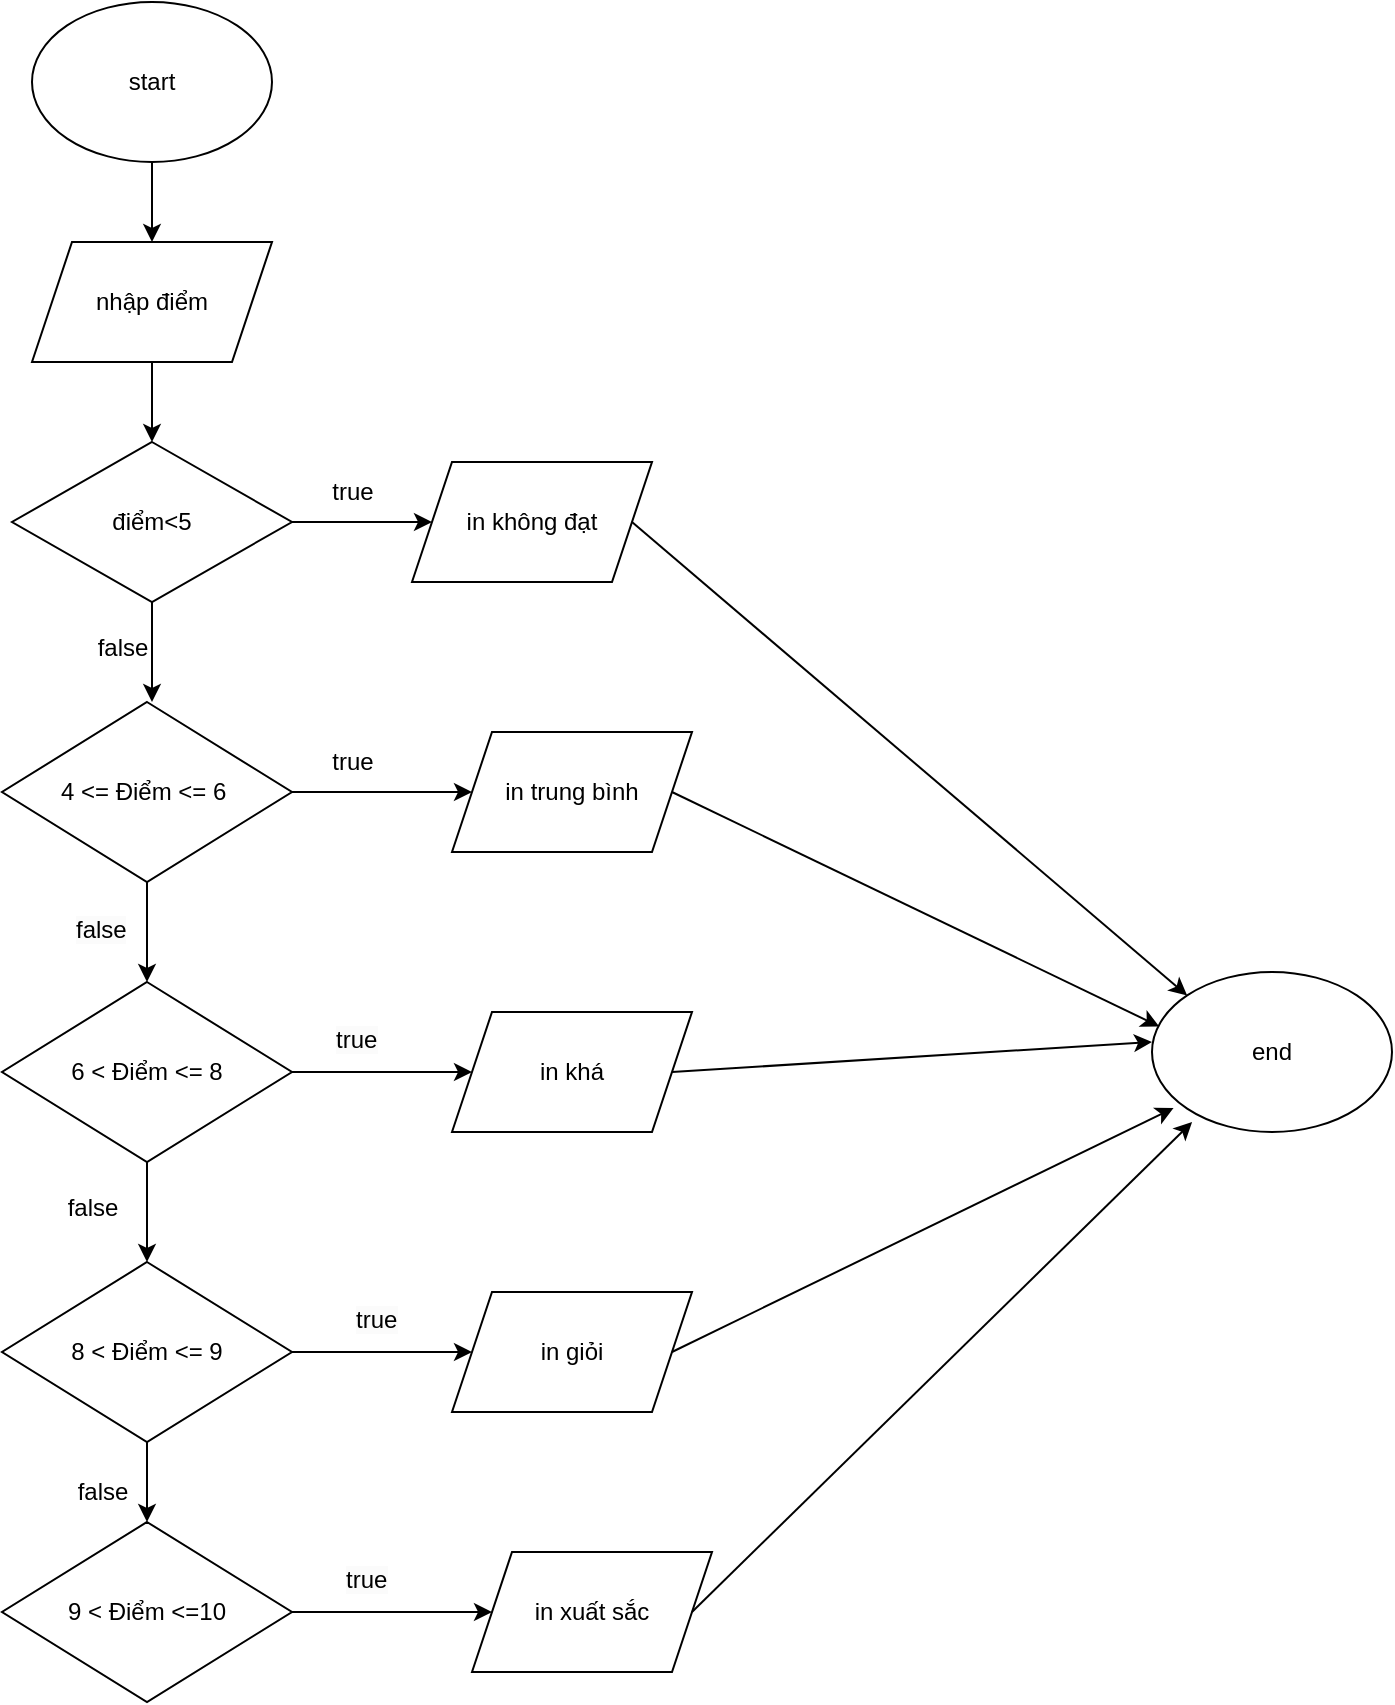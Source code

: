 <mxfile version="24.7.17">
  <diagram name="Page-1" id="wGMy6mzJ9Dgak4k0ppEi">
    <mxGraphModel dx="1276" dy="606" grid="1" gridSize="10" guides="1" tooltips="1" connect="1" arrows="1" fold="1" page="1" pageScale="1" pageWidth="850" pageHeight="1100" math="0" shadow="0">
      <root>
        <mxCell id="0" />
        <mxCell id="1" parent="0" />
        <mxCell id="Dr1W7v1rFWQzsk5uInea-1" value="start" style="ellipse;whiteSpace=wrap;html=1;" vertex="1" parent="1">
          <mxGeometry x="130" y="90" width="120" height="80" as="geometry" />
        </mxCell>
        <mxCell id="Dr1W7v1rFWQzsk5uInea-2" value="" style="endArrow=classic;html=1;rounded=0;exitX=0.5;exitY=1;exitDx=0;exitDy=0;" edge="1" parent="1" source="Dr1W7v1rFWQzsk5uInea-1" target="Dr1W7v1rFWQzsk5uInea-3">
          <mxGeometry width="50" height="50" relative="1" as="geometry">
            <mxPoint x="400" y="340" as="sourcePoint" />
            <mxPoint x="190" y="210" as="targetPoint" />
          </mxGeometry>
        </mxCell>
        <mxCell id="Dr1W7v1rFWQzsk5uInea-3" value="nhập điểm" style="shape=parallelogram;perimeter=parallelogramPerimeter;whiteSpace=wrap;html=1;fixedSize=1;" vertex="1" parent="1">
          <mxGeometry x="130" y="210" width="120" height="60" as="geometry" />
        </mxCell>
        <mxCell id="Dr1W7v1rFWQzsk5uInea-4" value="" style="endArrow=classic;html=1;rounded=0;exitX=0.5;exitY=1;exitDx=0;exitDy=0;" edge="1" parent="1" source="Dr1W7v1rFWQzsk5uInea-3">
          <mxGeometry width="50" height="50" relative="1" as="geometry">
            <mxPoint x="400" y="340" as="sourcePoint" />
            <mxPoint x="190" y="310" as="targetPoint" />
          </mxGeometry>
        </mxCell>
        <mxCell id="Dr1W7v1rFWQzsk5uInea-27" value="điểm&amp;lt;5" style="rhombus;whiteSpace=wrap;html=1;" vertex="1" parent="1">
          <mxGeometry x="120" y="310" width="140" height="80" as="geometry" />
        </mxCell>
        <mxCell id="Dr1W7v1rFWQzsk5uInea-39" value="" style="endArrow=classic;html=1;rounded=0;exitX=0.5;exitY=1;exitDx=0;exitDy=0;" edge="1" parent="1" source="Dr1W7v1rFWQzsk5uInea-27">
          <mxGeometry width="50" height="50" relative="1" as="geometry">
            <mxPoint x="400" y="440" as="sourcePoint" />
            <mxPoint x="190" y="440" as="targetPoint" />
          </mxGeometry>
        </mxCell>
        <mxCell id="Dr1W7v1rFWQzsk5uInea-40" value="" style="endArrow=classic;html=1;rounded=0;exitX=1;exitY=0.5;exitDx=0;exitDy=0;" edge="1" parent="1" source="Dr1W7v1rFWQzsk5uInea-27" target="Dr1W7v1rFWQzsk5uInea-41">
          <mxGeometry width="50" height="50" relative="1" as="geometry">
            <mxPoint x="200" y="400" as="sourcePoint" />
            <mxPoint x="320" y="350" as="targetPoint" />
          </mxGeometry>
        </mxCell>
        <mxCell id="Dr1W7v1rFWQzsk5uInea-41" value="in không đạt" style="shape=parallelogram;perimeter=parallelogramPerimeter;whiteSpace=wrap;html=1;fixedSize=1;" vertex="1" parent="1">
          <mxGeometry x="320" y="320" width="120" height="60" as="geometry" />
        </mxCell>
        <mxCell id="Dr1W7v1rFWQzsk5uInea-42" value="4 &amp;lt;= Điểm &amp;lt;= 6&amp;nbsp;" style="rhombus;whiteSpace=wrap;html=1;" vertex="1" parent="1">
          <mxGeometry x="115" y="440" width="145" height="90" as="geometry" />
        </mxCell>
        <mxCell id="Dr1W7v1rFWQzsk5uInea-43" value="false" style="text;html=1;align=center;verticalAlign=middle;resizable=0;points=[];autosize=1;strokeColor=none;fillColor=none;" vertex="1" parent="1">
          <mxGeometry x="150" y="398" width="50" height="30" as="geometry" />
        </mxCell>
        <mxCell id="Dr1W7v1rFWQzsk5uInea-44" value="true" style="text;html=1;align=center;verticalAlign=middle;resizable=0;points=[];autosize=1;strokeColor=none;fillColor=none;" vertex="1" parent="1">
          <mxGeometry x="270" y="320" width="40" height="30" as="geometry" />
        </mxCell>
        <mxCell id="Dr1W7v1rFWQzsk5uInea-52" value="in trung bình" style="shape=parallelogram;perimeter=parallelogramPerimeter;whiteSpace=wrap;html=1;fixedSize=1;" vertex="1" parent="1">
          <mxGeometry x="340" y="455" width="120" height="60" as="geometry" />
        </mxCell>
        <mxCell id="Dr1W7v1rFWQzsk5uInea-53" value="" style="endArrow=classic;html=1;rounded=0;entryX=0;entryY=0.5;entryDx=0;entryDy=0;" edge="1" parent="1" target="Dr1W7v1rFWQzsk5uInea-52">
          <mxGeometry width="50" height="50" relative="1" as="geometry">
            <mxPoint x="260" y="485" as="sourcePoint" />
            <mxPoint x="450" y="490" as="targetPoint" />
          </mxGeometry>
        </mxCell>
        <mxCell id="Dr1W7v1rFWQzsk5uInea-67" value="6 &amp;lt; Điểm &amp;lt;= 8" style="rhombus;whiteSpace=wrap;html=1;" vertex="1" parent="1">
          <mxGeometry x="115" y="580" width="145" height="90" as="geometry" />
        </mxCell>
        <mxCell id="Dr1W7v1rFWQzsk5uInea-68" value="in khá" style="shape=parallelogram;perimeter=parallelogramPerimeter;whiteSpace=wrap;html=1;fixedSize=1;" vertex="1" parent="1">
          <mxGeometry x="340" y="595" width="120" height="60" as="geometry" />
        </mxCell>
        <mxCell id="Dr1W7v1rFWQzsk5uInea-69" value="" style="endArrow=classic;html=1;rounded=0;exitX=1;exitY=0.5;exitDx=0;exitDy=0;entryX=0;entryY=0.5;entryDx=0;entryDy=0;" edge="1" parent="1" source="Dr1W7v1rFWQzsk5uInea-67" target="Dr1W7v1rFWQzsk5uInea-68">
          <mxGeometry width="50" height="50" relative="1" as="geometry">
            <mxPoint x="400" y="680" as="sourcePoint" />
            <mxPoint x="450" y="630" as="targetPoint" />
          </mxGeometry>
        </mxCell>
        <mxCell id="Dr1W7v1rFWQzsk5uInea-70" value="8 &amp;lt; Điểm &amp;lt;= 9" style="rhombus;whiteSpace=wrap;html=1;" vertex="1" parent="1">
          <mxGeometry x="115" y="720" width="145" height="90" as="geometry" />
        </mxCell>
        <mxCell id="Dr1W7v1rFWQzsk5uInea-71" value="in giỏi" style="shape=parallelogram;perimeter=parallelogramPerimeter;whiteSpace=wrap;html=1;fixedSize=1;" vertex="1" parent="1">
          <mxGeometry x="340" y="735" width="120" height="60" as="geometry" />
        </mxCell>
        <mxCell id="Dr1W7v1rFWQzsk5uInea-72" value="" style="endArrow=classic;html=1;rounded=0;entryX=0;entryY=0.5;entryDx=0;entryDy=0;" edge="1" parent="1" target="Dr1W7v1rFWQzsk5uInea-71">
          <mxGeometry width="50" height="50" relative="1" as="geometry">
            <mxPoint x="260" y="765" as="sourcePoint" />
            <mxPoint x="430" y="770" as="targetPoint" />
          </mxGeometry>
        </mxCell>
        <mxCell id="Dr1W7v1rFWQzsk5uInea-73" value="9 &amp;lt; Điểm &amp;lt;=10" style="rhombus;whiteSpace=wrap;html=1;" vertex="1" parent="1">
          <mxGeometry x="115" y="850" width="145" height="90" as="geometry" />
        </mxCell>
        <mxCell id="Dr1W7v1rFWQzsk5uInea-74" value="in xuất sắc" style="shape=parallelogram;perimeter=parallelogramPerimeter;whiteSpace=wrap;html=1;fixedSize=1;" vertex="1" parent="1">
          <mxGeometry x="350" y="865" width="120" height="60" as="geometry" />
        </mxCell>
        <mxCell id="Dr1W7v1rFWQzsk5uInea-75" value="" style="endArrow=classic;html=1;rounded=0;entryX=0;entryY=0.5;entryDx=0;entryDy=0;" edge="1" parent="1" target="Dr1W7v1rFWQzsk5uInea-74">
          <mxGeometry width="50" height="50" relative="1" as="geometry">
            <mxPoint x="260" y="895" as="sourcePoint" />
            <mxPoint x="470" y="650" as="targetPoint" />
          </mxGeometry>
        </mxCell>
        <mxCell id="Dr1W7v1rFWQzsk5uInea-76" value="" style="endArrow=classic;html=1;rounded=0;exitX=0.5;exitY=1;exitDx=0;exitDy=0;entryX=0.5;entryY=0;entryDx=0;entryDy=0;" edge="1" parent="1" source="Dr1W7v1rFWQzsk5uInea-42" target="Dr1W7v1rFWQzsk5uInea-67">
          <mxGeometry width="50" height="50" relative="1" as="geometry">
            <mxPoint x="400" y="540" as="sourcePoint" />
            <mxPoint x="450" y="490" as="targetPoint" />
          </mxGeometry>
        </mxCell>
        <mxCell id="Dr1W7v1rFWQzsk5uInea-77" value="" style="endArrow=classic;html=1;rounded=0;exitX=0.5;exitY=1;exitDx=0;exitDy=0;entryX=0.5;entryY=0;entryDx=0;entryDy=0;" edge="1" parent="1" source="Dr1W7v1rFWQzsk5uInea-67" target="Dr1W7v1rFWQzsk5uInea-70">
          <mxGeometry width="50" height="50" relative="1" as="geometry">
            <mxPoint x="400" y="740" as="sourcePoint" />
            <mxPoint x="450" y="690" as="targetPoint" />
          </mxGeometry>
        </mxCell>
        <mxCell id="Dr1W7v1rFWQzsk5uInea-78" value="" style="endArrow=classic;html=1;rounded=0;exitX=0.5;exitY=1;exitDx=0;exitDy=0;" edge="1" parent="1" source="Dr1W7v1rFWQzsk5uInea-70" target="Dr1W7v1rFWQzsk5uInea-73">
          <mxGeometry width="50" height="50" relative="1" as="geometry">
            <mxPoint x="400" y="740" as="sourcePoint" />
            <mxPoint x="450" y="690" as="targetPoint" />
          </mxGeometry>
        </mxCell>
        <mxCell id="Dr1W7v1rFWQzsk5uInea-79" value="false" style="text;html=1;align=center;verticalAlign=middle;resizable=0;points=[];autosize=1;strokeColor=none;fillColor=none;" vertex="1" parent="1">
          <mxGeometry x="140" y="820" width="50" height="30" as="geometry" />
        </mxCell>
        <mxCell id="Dr1W7v1rFWQzsk5uInea-80" value="false" style="text;html=1;align=center;verticalAlign=middle;resizable=0;points=[];autosize=1;strokeColor=none;fillColor=none;" vertex="1" parent="1">
          <mxGeometry x="135" y="678" width="50" height="30" as="geometry" />
        </mxCell>
        <mxCell id="Dr1W7v1rFWQzsk5uInea-81" value="&lt;span style=&quot;color: rgb(0, 0, 0); font-family: Helvetica; font-size: 12px; font-style: normal; font-variant-ligatures: normal; font-variant-caps: normal; font-weight: 400; letter-spacing: normal; orphans: 2; text-align: center; text-indent: 0px; text-transform: none; widows: 2; word-spacing: 0px; -webkit-text-stroke-width: 0px; white-space: nowrap; background-color: rgb(251, 251, 251); text-decoration-thickness: initial; text-decoration-style: initial; text-decoration-color: initial; display: inline !important; float: none;&quot;&gt;false&lt;/span&gt;" style="text;whiteSpace=wrap;html=1;" vertex="1" parent="1">
          <mxGeometry x="150" y="540" width="60" height="40" as="geometry" />
        </mxCell>
        <mxCell id="Dr1W7v1rFWQzsk5uInea-82" value="true" style="text;html=1;align=center;verticalAlign=middle;resizable=0;points=[];autosize=1;strokeColor=none;fillColor=none;" vertex="1" parent="1">
          <mxGeometry x="270" y="455" width="40" height="30" as="geometry" />
        </mxCell>
        <mxCell id="Dr1W7v1rFWQzsk5uInea-83" value="&lt;span style=&quot;color: rgb(0, 0, 0); font-family: Helvetica; font-size: 12px; font-style: normal; font-variant-ligatures: normal; font-variant-caps: normal; font-weight: 400; letter-spacing: normal; orphans: 2; text-align: center; text-indent: 0px; text-transform: none; widows: 2; word-spacing: 0px; -webkit-text-stroke-width: 0px; white-space: nowrap; background-color: rgb(251, 251, 251); text-decoration-thickness: initial; text-decoration-style: initial; text-decoration-color: initial; display: inline !important; float: none;&quot;&gt;true&lt;/span&gt;" style="text;whiteSpace=wrap;html=1;" vertex="1" parent="1">
          <mxGeometry x="280" y="595" width="60" height="40" as="geometry" />
        </mxCell>
        <mxCell id="Dr1W7v1rFWQzsk5uInea-84" value="&lt;span style=&quot;color: rgb(0, 0, 0); font-family: Helvetica; font-size: 12px; font-style: normal; font-variant-ligatures: normal; font-variant-caps: normal; font-weight: 400; letter-spacing: normal; orphans: 2; text-align: center; text-indent: 0px; text-transform: none; widows: 2; word-spacing: 0px; -webkit-text-stroke-width: 0px; white-space: nowrap; background-color: rgb(251, 251, 251); text-decoration-thickness: initial; text-decoration-style: initial; text-decoration-color: initial; display: inline !important; float: none;&quot;&gt;true&lt;/span&gt;" style="text;whiteSpace=wrap;html=1;" vertex="1" parent="1">
          <mxGeometry x="290" y="735" width="50" height="40" as="geometry" />
        </mxCell>
        <mxCell id="Dr1W7v1rFWQzsk5uInea-85" value="&lt;span style=&quot;color: rgb(0, 0, 0); font-family: Helvetica; font-size: 12px; font-style: normal; font-variant-ligatures: normal; font-variant-caps: normal; font-weight: 400; letter-spacing: normal; orphans: 2; text-align: center; text-indent: 0px; text-transform: none; widows: 2; word-spacing: 0px; -webkit-text-stroke-width: 0px; white-space: nowrap; background-color: rgb(251, 251, 251); text-decoration-thickness: initial; text-decoration-style: initial; text-decoration-color: initial; display: inline !important; float: none;&quot;&gt;true&lt;/span&gt;" style="text;whiteSpace=wrap;html=1;" vertex="1" parent="1">
          <mxGeometry x="285" y="865" width="50" height="40" as="geometry" />
        </mxCell>
        <mxCell id="Dr1W7v1rFWQzsk5uInea-86" value="end" style="ellipse;whiteSpace=wrap;html=1;" vertex="1" parent="1">
          <mxGeometry x="690" y="575" width="120" height="80" as="geometry" />
        </mxCell>
        <mxCell id="Dr1W7v1rFWQzsk5uInea-87" value="" style="endArrow=classic;html=1;rounded=0;exitX=1;exitY=0.5;exitDx=0;exitDy=0;entryX=0;entryY=0;entryDx=0;entryDy=0;" edge="1" parent="1" source="Dr1W7v1rFWQzsk5uInea-41" target="Dr1W7v1rFWQzsk5uInea-86">
          <mxGeometry width="50" height="50" relative="1" as="geometry">
            <mxPoint x="400" y="540" as="sourcePoint" />
            <mxPoint x="450" y="490" as="targetPoint" />
          </mxGeometry>
        </mxCell>
        <mxCell id="Dr1W7v1rFWQzsk5uInea-89" value="" style="endArrow=classic;html=1;rounded=0;exitX=1;exitY=0.5;exitDx=0;exitDy=0;entryX=0.03;entryY=0.34;entryDx=0;entryDy=0;entryPerimeter=0;" edge="1" parent="1" source="Dr1W7v1rFWQzsk5uInea-52" target="Dr1W7v1rFWQzsk5uInea-86">
          <mxGeometry width="50" height="50" relative="1" as="geometry">
            <mxPoint x="400" y="640" as="sourcePoint" />
            <mxPoint x="450" y="590" as="targetPoint" />
          </mxGeometry>
        </mxCell>
        <mxCell id="Dr1W7v1rFWQzsk5uInea-90" value="" style="endArrow=classic;html=1;rounded=0;exitX=1;exitY=0.5;exitDx=0;exitDy=0;" edge="1" parent="1" source="Dr1W7v1rFWQzsk5uInea-68">
          <mxGeometry width="50" height="50" relative="1" as="geometry">
            <mxPoint x="460" y="495" as="sourcePoint" />
            <mxPoint x="690" y="610" as="targetPoint" />
          </mxGeometry>
        </mxCell>
        <mxCell id="Dr1W7v1rFWQzsk5uInea-91" value="" style="endArrow=classic;html=1;rounded=0;exitX=1;exitY=0.5;exitDx=0;exitDy=0;entryX=0.09;entryY=0.85;entryDx=0;entryDy=0;entryPerimeter=0;" edge="1" parent="1" source="Dr1W7v1rFWQzsk5uInea-71" target="Dr1W7v1rFWQzsk5uInea-86">
          <mxGeometry width="50" height="50" relative="1" as="geometry">
            <mxPoint x="410" y="650" as="sourcePoint" />
            <mxPoint x="460" y="600" as="targetPoint" />
          </mxGeometry>
        </mxCell>
        <mxCell id="Dr1W7v1rFWQzsk5uInea-92" value="" style="endArrow=classic;html=1;rounded=0;exitX=1;exitY=0.5;exitDx=0;exitDy=0;entryX=0.167;entryY=0.938;entryDx=0;entryDy=0;entryPerimeter=0;" edge="1" parent="1" source="Dr1W7v1rFWQzsk5uInea-74" target="Dr1W7v1rFWQzsk5uInea-86">
          <mxGeometry width="50" height="50" relative="1" as="geometry">
            <mxPoint x="420" y="660" as="sourcePoint" />
            <mxPoint x="470" y="610" as="targetPoint" />
          </mxGeometry>
        </mxCell>
      </root>
    </mxGraphModel>
  </diagram>
</mxfile>
